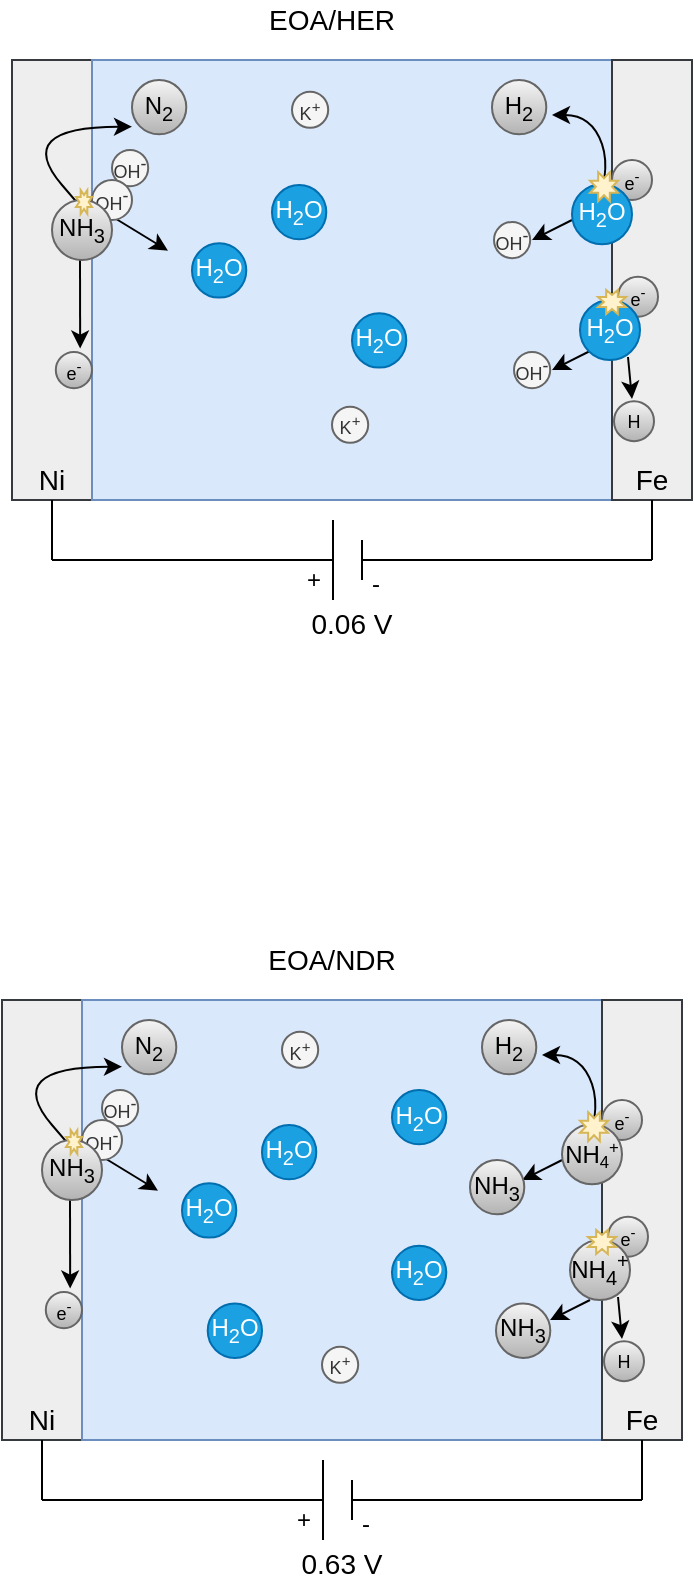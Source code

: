 <mxfile compressed="false" version="13.1.14" type="github" pages="2"><diagram id="fND1sMFCgDcFfJCNFqdn" name="Page-1"><mxGraphModel dx="786" dy="564" grid="1" gridSize="10" guides="1" tooltips="1" connect="0" arrows="0" fold="1" page="1" pageScale="1" pageWidth="850" pageHeight="1100" math="0" shadow="0"><root><mxCell id="0"/><mxCell id="1" parent="0"/><mxCell id="-Un7oH3UCuYJUFjI5YsK-56" value="" style="rounded=0;whiteSpace=wrap;html=1;labelBackgroundColor=#FFE599;fontSize=9;align=center;fillColor=#eeeeee;strokeColor=#36393d;" vertex="1" parent="1"><mxGeometry x="90" y="190" width="40" height="220" as="geometry"/></mxCell><mxCell id="-Un7oH3UCuYJUFjI5YsK-58" value="" style="group" vertex="1" connectable="0" parent="1"><mxGeometry x="90" y="200" width="320" height="210" as="geometry"/></mxCell><mxCell id="-Un7oH3UCuYJUFjI5YsK-59" value="" style="rounded=0;whiteSpace=wrap;html=1;labelBackgroundColor=#FFE599;fontSize=9;align=center;fillColor=#dae8fc;strokeColor=#6c8ebf;" vertex="1" parent="-Un7oH3UCuYJUFjI5YsK-58"><mxGeometry x="40" y="-10" width="260" height="220" as="geometry"/></mxCell><mxCell id="-Un7oH3UCuYJUFjI5YsK-7" value="OH&lt;sup style=&quot;font-size: 9px;&quot;&gt;-&lt;/sup&gt;" style="ellipse;whiteSpace=wrap;html=1;aspect=fixed;fontSize=9;align=center;fillColor=#f5f5f5;strokeColor=#666666;fontColor=#333333;" vertex="1" parent="-Un7oH3UCuYJUFjI5YsK-58"><mxGeometry x="50" y="35.0" width="18.095" height="18.095" as="geometry"/></mxCell><mxCell id="-Un7oH3UCuYJUFjI5YsK-14" value="H&lt;sub&gt;2&lt;/sub&gt;O" style="ellipse;whiteSpace=wrap;html=1;aspect=fixed;fillColor=#1ba1e2;strokeColor=#006EAF;fontColor=#ffffff;" vertex="1" parent="-Un7oH3UCuYJUFjI5YsK-58"><mxGeometry x="90" y="81.667" width="27.143" height="27.143" as="geometry"/></mxCell><mxCell id="-Un7oH3UCuYJUFjI5YsK-16" value="" style="endArrow=classic;html=1;fontSize=9;fontColor=#000000;exitX=1;exitY=0.5;exitDx=0;exitDy=0;" edge="1" parent="-Un7oH3UCuYJUFjI5YsK-58"><mxGeometry width="50" height="50" relative="1" as="geometry"><mxPoint x="48" y="67" as="sourcePoint"/><mxPoint x="78" y="85.333" as="targetPoint"/></mxGeometry></mxCell><mxCell id="-Un7oH3UCuYJUFjI5YsK-21" value="H&lt;sub&gt;2&lt;/sub&gt;O" style="ellipse;whiteSpace=wrap;html=1;aspect=fixed;fillColor=#1ba1e2;strokeColor=#006EAF;fontColor=#ffffff;" vertex="1" parent="-Un7oH3UCuYJUFjI5YsK-58"><mxGeometry x="130" y="52.5" width="27.143" height="27.143" as="geometry"/></mxCell><mxCell id="-Un7oH3UCuYJUFjI5YsK-27" value="N&lt;sub&gt;2&lt;/sub&gt;" style="ellipse;whiteSpace=wrap;html=1;aspect=fixed;fillColor=#f5f5f5;strokeColor=#666666;gradientColor=#b3b3b3;" vertex="1" parent="-Un7oH3UCuYJUFjI5YsK-58"><mxGeometry x="60" width="27.143" height="27.143" as="geometry"/></mxCell><mxCell id="-Un7oH3UCuYJUFjI5YsK-28" value="K&lt;sup&gt;+&lt;/sup&gt;" style="ellipse;whiteSpace=wrap;html=1;aspect=fixed;fontSize=9;align=center;fillColor=#f5f5f5;strokeColor=#666666;fontColor=#333333;" vertex="1" parent="-Un7oH3UCuYJUFjI5YsK-58"><mxGeometry x="140" y="5.833" width="18.095" height="18.095" as="geometry"/></mxCell><mxCell id="-Un7oH3UCuYJUFjI5YsK-29" value="K&lt;sup&gt;+&lt;/sup&gt;" style="ellipse;whiteSpace=wrap;html=1;aspect=fixed;fontSize=9;align=center;fillColor=#f5f5f5;strokeColor=#666666;fontColor=#333333;" vertex="1" parent="-Un7oH3UCuYJUFjI5YsK-58"><mxGeometry x="160" y="163.333" width="18.095" height="18.095" as="geometry"/></mxCell><mxCell id="-Un7oH3UCuYJUFjI5YsK-44" value="" style="curved=1;endArrow=classic;html=1;fontSize=9;" edge="1" parent="-Un7oH3UCuYJUFjI5YsK-58"><mxGeometry width="50" height="50" relative="1" as="geometry"><mxPoint x="290" y="70" as="sourcePoint"/><mxPoint x="270" y="17.5" as="targetPoint"/><Array as="points"><mxPoint x="290" y="70.0"/><mxPoint x="300" y="46.667"/><mxPoint x="290" y="17.5"/><mxPoint x="270" y="17.5"/></Array></mxGeometry></mxCell><mxCell id="-Un7oH3UCuYJUFjI5YsK-45" value="H&lt;sub&gt;2&lt;/sub&gt;" style="ellipse;whiteSpace=wrap;html=1;aspect=fixed;gradientColor=#b3b3b3;fillColor=#f5f5f5;strokeColor=#666666;" vertex="1" parent="-Un7oH3UCuYJUFjI5YsK-58"><mxGeometry x="240" width="27.143" height="27.143" as="geometry"/></mxCell><mxCell id="-Un7oH3UCuYJUFjI5YsK-53" value="e&lt;sup&gt;-&lt;/sup&gt;" style="ellipse;whiteSpace=wrap;html=1;aspect=fixed;fontSize=9;align=center;fillColor=#f5f5f5;strokeColor=#666666;fontColor=#333333;" vertex="1" parent="-Un7oH3UCuYJUFjI5YsK-58"><mxGeometry x="300" y="105.0" width="18.095" height="18.095" as="geometry"/></mxCell><mxCell id="-Un7oH3UCuYJUFjI5YsK-17" value="e&lt;sup&gt;-&lt;/sup&gt;" style="ellipse;whiteSpace=wrap;html=1;aspect=fixed;fontSize=9;align=center;gradientColor=#b3b3b3;fillColor=#f5f5f5;strokeColor=#666666;" vertex="1" parent="-Un7oH3UCuYJUFjI5YsK-58"><mxGeometry x="21.9" y="135.997" width="18.095" height="18.095" as="geometry"/></mxCell><mxCell id="-Un7oH3UCuYJUFjI5YsK-26" value="" style="curved=1;endArrow=classic;html=1;fontSize=9;" edge="1" parent="-Un7oH3UCuYJUFjI5YsK-58"><mxGeometry width="50" height="50" relative="1" as="geometry"><mxPoint x="30" y="58.333" as="sourcePoint"/><mxPoint x="60" y="23.333" as="targetPoint"/><Array as="points"><mxPoint x="50" y="81.667"/><mxPoint y="23.333"/></Array></mxGeometry></mxCell><mxCell id="-Un7oH3UCuYJUFjI5YsK-23" value="" style="endArrow=classic;html=1;fontSize=9;exitX=0.6;exitY=1.067;exitDx=0;exitDy=0;exitPerimeter=0;entryX=0.078;entryY=0.542;entryDx=0;entryDy=0;entryPerimeter=0;" edge="1" parent="-Un7oH3UCuYJUFjI5YsK-58"><mxGeometry width="50" height="50" relative="1" as="geometry"><mxPoint x="34" y="89.845" as="sourcePoint"/><mxPoint x="34.08" y="134.26" as="targetPoint"/></mxGeometry></mxCell><mxCell id="-Un7oH3UCuYJUFjI5YsK-65" value="H&lt;sub&gt;2&lt;/sub&gt;O" style="ellipse;whiteSpace=wrap;html=1;aspect=fixed;fillColor=#1ba1e2;strokeColor=#006EAF;fontColor=#ffffff;" vertex="1" parent="-Un7oH3UCuYJUFjI5YsK-58"><mxGeometry x="170" y="116.667" width="27.143" height="27.143" as="geometry"/></mxCell><mxCell id="-Un7oH3UCuYJUFjI5YsK-69" value="" style="group" vertex="1" connectable="0" parent="-Un7oH3UCuYJUFjI5YsK-58"><mxGeometry x="241" y="70.0" width="39" height="19.095" as="geometry"/></mxCell><mxCell id="-Un7oH3UCuYJUFjI5YsK-46" value="OH&lt;sup style=&quot;font-size: 9px;&quot;&gt;-&lt;/sup&gt;" style="ellipse;whiteSpace=wrap;html=1;aspect=fixed;fontSize=9;align=center;fillColor=#f5f5f5;strokeColor=#666666;fontColor=#333333;" vertex="1" parent="-Un7oH3UCuYJUFjI5YsK-69"><mxGeometry y="1" width="18.095" height="18.095" as="geometry"/></mxCell><mxCell id="-Un7oH3UCuYJUFjI5YsK-54" value="" style="endArrow=classic;html=1;fontSize=9;" edge="1" parent="-Un7oH3UCuYJUFjI5YsK-69"><mxGeometry width="50" height="50" relative="1" as="geometry"><mxPoint x="39" as="sourcePoint"/><mxPoint x="19" y="10.0" as="targetPoint"/></mxGeometry></mxCell><mxCell id="-Un7oH3UCuYJUFjI5YsK-70" value="" style="group" vertex="1" connectable="0" parent="-Un7oH3UCuYJUFjI5YsK-58"><mxGeometry x="251" y="135" width="39" height="19.095" as="geometry"/></mxCell><mxCell id="-Un7oH3UCuYJUFjI5YsK-71" value="OH&lt;sup style=&quot;font-size: 9px;&quot;&gt;-&lt;/sup&gt;" style="ellipse;whiteSpace=wrap;html=1;aspect=fixed;fontSize=9;align=center;fillColor=#f5f5f5;strokeColor=#666666;fontColor=#333333;" vertex="1" parent="-Un7oH3UCuYJUFjI5YsK-70"><mxGeometry y="1" width="18.095" height="18.095" as="geometry"/></mxCell><mxCell id="-Un7oH3UCuYJUFjI5YsK-72" value="" style="endArrow=classic;html=1;fontSize=9;" edge="1" parent="-Un7oH3UCuYJUFjI5YsK-70"><mxGeometry width="50" height="50" relative="1" as="geometry"><mxPoint x="39" as="sourcePoint"/><mxPoint x="19" y="10.0" as="targetPoint"/></mxGeometry></mxCell><mxCell id="-Un7oH3UCuYJUFjI5YsK-31" value="" style="group" vertex="1" connectable="0" parent="1"><mxGeometry x="370" y="240" width="60" height="170" as="geometry"/></mxCell><mxCell id="-Un7oH3UCuYJUFjI5YsK-55" value="" style="rounded=0;whiteSpace=wrap;html=1;labelBackgroundColor=#FFE599;fontSize=9;align=center;fillColor=#eeeeee;strokeColor=#36393d;" vertex="1" parent="-Un7oH3UCuYJUFjI5YsK-31"><mxGeometry x="20" y="-50" width="40" height="220" as="geometry"/></mxCell><mxCell id="-Un7oH3UCuYJUFjI5YsK-32" value="e&lt;sup&gt;-&lt;/sup&gt;" style="ellipse;whiteSpace=wrap;html=1;aspect=fixed;fontSize=9;align=center;fillColor=#f5f5f5;strokeColor=#666666;gradientColor=#b3b3b3;" vertex="1" parent="-Un7oH3UCuYJUFjI5YsK-31"><mxGeometry x="20" width="20" height="20" as="geometry"/></mxCell><mxCell id="-Un7oH3UCuYJUFjI5YsK-33" value="H&lt;sub&gt;2&lt;/sub&gt;O" style="ellipse;whiteSpace=wrap;html=1;aspect=fixed;fillColor=#1ba1e2;strokeColor=#006EAF;fontColor=#ffffff;" vertex="1" parent="-Un7oH3UCuYJUFjI5YsK-31"><mxGeometry y="12.143" width="30" height="30" as="geometry"/></mxCell><mxCell id="-Un7oH3UCuYJUFjI5YsK-34" value="" style="verticalLabelPosition=bottom;verticalAlign=top;shape=mxgraph.basic.8_point_star;labelBackgroundColor=#FFE599;fillColor=#fff2cc;strokeColor=#d6b656;" vertex="1" parent="-Un7oH3UCuYJUFjI5YsK-31"><mxGeometry x="9" y="6.071" width="14" height="14.571" as="geometry"/></mxCell><mxCell id="-Un7oH3UCuYJUFjI5YsK-64" value="e&lt;sup&gt;-&lt;/sup&gt;" style="ellipse;whiteSpace=wrap;html=1;aspect=fixed;fontSize=9;align=center;fillColor=#f5f5f5;strokeColor=#666666;gradientColor=#b3b3b3;" vertex="1" parent="-Un7oH3UCuYJUFjI5YsK-31"><mxGeometry x="23" y="58.357" width="20" height="20" as="geometry"/></mxCell><mxCell id="-Un7oH3UCuYJUFjI5YsK-66" value="H" style="ellipse;whiteSpace=wrap;html=1;aspect=fixed;fontSize=9;align=center;fillColor=#f5f5f5;strokeColor=#666666;gradientColor=#b3b3b3;" vertex="1" parent="-Un7oH3UCuYJUFjI5YsK-31"><mxGeometry x="21" y="120.571" width="20" height="20" as="geometry"/></mxCell><mxCell id="-Un7oH3UCuYJUFjI5YsK-67" value="" style="endArrow=classic;html=1;fontSize=9;exitX=0.6;exitY=1.067;exitDx=0;exitDy=0;exitPerimeter=0;" edge="1" parent="-Un7oH3UCuYJUFjI5YsK-31"><mxGeometry width="50" height="50" relative="1" as="geometry"><mxPoint x="28" y="98.496" as="sourcePoint"/><mxPoint x="30" y="119.467" as="targetPoint"/></mxGeometry></mxCell><mxCell id="SfPdoIyQvLgIGRVMsHyG-4" value="Fe" style="text;html=1;strokeColor=none;fillColor=none;align=center;verticalAlign=middle;whiteSpace=wrap;rounded=0;labelBackgroundColor=none;fontSize=14;fontColor=#000000;" vertex="1" parent="-Un7oH3UCuYJUFjI5YsK-31"><mxGeometry x="20" y="150" width="40" height="20" as="geometry"/></mxCell><mxCell id="-Un7oH3UCuYJUFjI5YsK-30" value="" style="group" vertex="1" connectable="0" parent="1"><mxGeometry x="110" y="250" width="40" height="40" as="geometry"/></mxCell><mxCell id="-Un7oH3UCuYJUFjI5YsK-9" value="OH&lt;sup style=&quot;font-size: 9px;&quot;&gt;-&lt;/sup&gt;" style="ellipse;whiteSpace=wrap;html=1;aspect=fixed;fontSize=9;align=center;fillColor=#f5f5f5;strokeColor=#666666;fontColor=#333333;" vertex="1" parent="-Un7oH3UCuYJUFjI5YsK-30"><mxGeometry x="20" width="20" height="20" as="geometry"/></mxCell><mxCell id="-Un7oH3UCuYJUFjI5YsK-3" value="NH&lt;sub&gt;3&lt;/sub&gt;" style="ellipse;whiteSpace=wrap;html=1;aspect=fixed;gradientColor=#b3b3b3;fillColor=#f5f5f5;strokeColor=#666666;" vertex="1" parent="-Un7oH3UCuYJUFjI5YsK-30"><mxGeometry y="10" width="30" height="30" as="geometry"/></mxCell><mxCell id="-Un7oH3UCuYJUFjI5YsK-4" value="" style="verticalLabelPosition=bottom;verticalAlign=top;shape=mxgraph.basic.8_point_star;labelBackgroundColor=#FFE599;fillColor=#fff2cc;strokeColor=#d6b656;" vertex="1" parent="-Un7oH3UCuYJUFjI5YsK-30"><mxGeometry x="12" y="5" width="8" height="12" as="geometry"/></mxCell><mxCell id="-Un7oH3UCuYJUFjI5YsK-62" value="H&lt;sub&gt;2&lt;/sub&gt;O" style="ellipse;whiteSpace=wrap;html=1;aspect=fixed;fillColor=#1ba1e2;strokeColor=#006EAF;fontColor=#ffffff;" vertex="1" parent="1"><mxGeometry x="374" y="310" width="30" height="30" as="geometry"/></mxCell><mxCell id="-Un7oH3UCuYJUFjI5YsK-63" value="" style="verticalLabelPosition=bottom;verticalAlign=top;shape=mxgraph.basic.8_point_star;labelBackgroundColor=#FFE599;fillColor=#fff2cc;strokeColor=#d6b656;" vertex="1" parent="1"><mxGeometry x="383" y="305" width="14" height="12" as="geometry"/></mxCell><mxCell id="-Un7oH3UCuYJUFjI5YsK-76" value="" style="endArrow=none;html=1;fontSize=9;" edge="1" parent="1"><mxGeometry width="50" height="50" relative="1" as="geometry"><mxPoint x="110" y="440" as="sourcePoint"/><mxPoint x="110" y="410" as="targetPoint"/></mxGeometry></mxCell><mxCell id="-Un7oH3UCuYJUFjI5YsK-77" value="" style="endArrow=none;html=1;fontSize=9;entryX=0.75;entryY=0;entryDx=0;entryDy=0;entryPerimeter=0;" edge="1" parent="1" target="-Un7oH3UCuYJUFjI5YsK-81"><mxGeometry width="50" height="50" relative="1" as="geometry"><mxPoint x="110" y="440" as="sourcePoint"/><mxPoint x="260" y="440" as="targetPoint"/></mxGeometry></mxCell><mxCell id="-Un7oH3UCuYJUFjI5YsK-79" value="" style="endArrow=none;html=1;fontSize=9;" edge="1" parent="1"><mxGeometry width="50" height="50" relative="1" as="geometry"><mxPoint x="250.5" y="460" as="sourcePoint"/><mxPoint x="250.5" y="420" as="targetPoint"/></mxGeometry></mxCell><mxCell id="-Un7oH3UCuYJUFjI5YsK-80" value="" style="endArrow=none;html=1;fontSize=9;" edge="1" parent="1"><mxGeometry width="50" height="50" relative="1" as="geometry"><mxPoint x="265" y="450" as="sourcePoint"/><mxPoint x="265" y="430" as="targetPoint"/><Array as="points"><mxPoint x="265" y="430"/></Array></mxGeometry></mxCell><mxCell id="-Un7oH3UCuYJUFjI5YsK-81" value="+" style="text;html=1;strokeColor=none;fillColor=none;align=center;verticalAlign=middle;whiteSpace=wrap;rounded=0;labelBackgroundColor=none;fontSize=12;fontColor=#000000;" vertex="1" parent="1"><mxGeometry x="221" y="440" width="40" height="20" as="geometry"/></mxCell><mxCell id="-Un7oH3UCuYJUFjI5YsK-82" value="-" style="text;html=1;strokeColor=none;fillColor=none;align=center;verticalAlign=middle;whiteSpace=wrap;rounded=0;labelBackgroundColor=none;fontSize=12;fontColor=#000000;" vertex="1" parent="1"><mxGeometry x="252" y="442" width="40" height="20" as="geometry"/></mxCell><mxCell id="-Un7oH3UCuYJUFjI5YsK-83" value="" style="endArrow=none;html=1;fontSize=9;exitX=0.125;exitY=-0.05;exitDx=0;exitDy=0;exitPerimeter=0;" edge="1" parent="1"><mxGeometry width="50" height="50" relative="1" as="geometry"><mxPoint x="265" y="440" as="sourcePoint"/><mxPoint x="410" y="440" as="targetPoint"/></mxGeometry></mxCell><mxCell id="-Un7oH3UCuYJUFjI5YsK-84" value="" style="endArrow=none;html=1;fontSize=9;" edge="1" parent="1"><mxGeometry width="50" height="50" relative="1" as="geometry"><mxPoint x="410" y="440" as="sourcePoint"/><mxPoint x="410" y="410" as="targetPoint"/></mxGeometry></mxCell><mxCell id="-Un7oH3UCuYJUFjI5YsK-85" value="0.06 V" style="text;html=1;strokeColor=none;fillColor=none;align=center;verticalAlign=middle;whiteSpace=wrap;rounded=0;labelBackgroundColor=none;fontSize=14;fontColor=#000000;" vertex="1" parent="1"><mxGeometry x="235" y="462" width="50" height="20" as="geometry"/></mxCell><mxCell id="-Un7oH3UCuYJUFjI5YsK-87" value="EOA/HER" style="text;html=1;strokeColor=none;fillColor=none;align=center;verticalAlign=middle;whiteSpace=wrap;rounded=0;labelBackgroundColor=none;fontSize=14;fontColor=#000000;" vertex="1" parent="1"><mxGeometry x="230" y="160" width="40" height="20" as="geometry"/></mxCell><mxCell id="-Un7oH3UCuYJUFjI5YsK-88" value="" style="rounded=0;whiteSpace=wrap;html=1;labelBackgroundColor=#FFE599;fontSize=9;align=center;fillColor=#eeeeee;strokeColor=#36393d;" vertex="1" parent="1"><mxGeometry x="85" y="660" width="40" height="220" as="geometry"/></mxCell><mxCell id="-Un7oH3UCuYJUFjI5YsK-89" value="" style="group" vertex="1" connectable="0" parent="1"><mxGeometry x="85" y="670" width="320" height="210" as="geometry"/></mxCell><mxCell id="-Un7oH3UCuYJUFjI5YsK-90" value="" style="rounded=0;whiteSpace=wrap;html=1;labelBackgroundColor=#FFE599;fontSize=9;align=center;fillColor=#dae8fc;strokeColor=#6c8ebf;" vertex="1" parent="-Un7oH3UCuYJUFjI5YsK-89"><mxGeometry x="40" y="-10" width="260" height="220" as="geometry"/></mxCell><mxCell id="-Un7oH3UCuYJUFjI5YsK-91" value="OH&lt;sup style=&quot;font-size: 9px;&quot;&gt;-&lt;/sup&gt;" style="ellipse;whiteSpace=wrap;html=1;aspect=fixed;fontSize=9;align=center;fillColor=#f5f5f5;strokeColor=#666666;fontColor=#333333;" vertex="1" parent="-Un7oH3UCuYJUFjI5YsK-89"><mxGeometry x="50" y="35.0" width="18.095" height="18.095" as="geometry"/></mxCell><mxCell id="-Un7oH3UCuYJUFjI5YsK-92" value="H&lt;sub&gt;2&lt;/sub&gt;O" style="ellipse;whiteSpace=wrap;html=1;aspect=fixed;fillColor=#1ba1e2;strokeColor=#006EAF;fontColor=#ffffff;" vertex="1" parent="-Un7oH3UCuYJUFjI5YsK-89"><mxGeometry x="90" y="81.667" width="27.143" height="27.143" as="geometry"/></mxCell><mxCell id="-Un7oH3UCuYJUFjI5YsK-93" value="" style="endArrow=classic;html=1;fontSize=9;fontColor=#000000;exitX=1;exitY=0.5;exitDx=0;exitDy=0;" edge="1" parent="-Un7oH3UCuYJUFjI5YsK-89"><mxGeometry width="50" height="50" relative="1" as="geometry"><mxPoint x="48" y="67" as="sourcePoint"/><mxPoint x="78" y="85.333" as="targetPoint"/></mxGeometry></mxCell><mxCell id="-Un7oH3UCuYJUFjI5YsK-94" value="H&lt;sub&gt;2&lt;/sub&gt;O" style="ellipse;whiteSpace=wrap;html=1;aspect=fixed;fillColor=#1ba1e2;strokeColor=#006EAF;fontColor=#ffffff;" vertex="1" parent="-Un7oH3UCuYJUFjI5YsK-89"><mxGeometry x="130" y="52.5" width="27.143" height="27.143" as="geometry"/></mxCell><mxCell id="-Un7oH3UCuYJUFjI5YsK-95" value="N&lt;sub&gt;2&lt;/sub&gt;" style="ellipse;whiteSpace=wrap;html=1;aspect=fixed;fillColor=#f5f5f5;strokeColor=#666666;gradientColor=#b3b3b3;" vertex="1" parent="-Un7oH3UCuYJUFjI5YsK-89"><mxGeometry x="60" width="27.143" height="27.143" as="geometry"/></mxCell><mxCell id="-Un7oH3UCuYJUFjI5YsK-96" value="K&lt;sup&gt;+&lt;/sup&gt;" style="ellipse;whiteSpace=wrap;html=1;aspect=fixed;fontSize=9;align=center;fillColor=#f5f5f5;strokeColor=#666666;fontColor=#333333;" vertex="1" parent="-Un7oH3UCuYJUFjI5YsK-89"><mxGeometry x="140" y="5.833" width="18.095" height="18.095" as="geometry"/></mxCell><mxCell id="-Un7oH3UCuYJUFjI5YsK-97" value="K&lt;sup&gt;+&lt;/sup&gt;" style="ellipse;whiteSpace=wrap;html=1;aspect=fixed;fontSize=9;align=center;fillColor=#f5f5f5;strokeColor=#666666;fontColor=#333333;" vertex="1" parent="-Un7oH3UCuYJUFjI5YsK-89"><mxGeometry x="160" y="163.333" width="18.095" height="18.095" as="geometry"/></mxCell><mxCell id="-Un7oH3UCuYJUFjI5YsK-100" value="e&lt;sup&gt;-&lt;/sup&gt;" style="ellipse;whiteSpace=wrap;html=1;aspect=fixed;fontSize=9;align=center;fillColor=#f5f5f5;strokeColor=#666666;fontColor=#333333;" vertex="1" parent="-Un7oH3UCuYJUFjI5YsK-89"><mxGeometry x="300" y="105.0" width="18.095" height="18.095" as="geometry"/></mxCell><mxCell id="-Un7oH3UCuYJUFjI5YsK-101" value="e&lt;sup&gt;-&lt;/sup&gt;" style="ellipse;whiteSpace=wrap;html=1;aspect=fixed;fontSize=9;align=center;gradientColor=#b3b3b3;fillColor=#f5f5f5;strokeColor=#666666;" vertex="1" parent="-Un7oH3UCuYJUFjI5YsK-89"><mxGeometry x="21.9" y="135.997" width="18.095" height="18.095" as="geometry"/></mxCell><mxCell id="-Un7oH3UCuYJUFjI5YsK-102" value="" style="curved=1;endArrow=classic;html=1;fontSize=9;" edge="1" parent="-Un7oH3UCuYJUFjI5YsK-89"><mxGeometry width="50" height="50" relative="1" as="geometry"><mxPoint x="30" y="58.333" as="sourcePoint"/><mxPoint x="60" y="23.333" as="targetPoint"/><Array as="points"><mxPoint x="50" y="81.667"/><mxPoint y="23.333"/></Array></mxGeometry></mxCell><mxCell id="-Un7oH3UCuYJUFjI5YsK-103" value="" style="endArrow=classic;html=1;fontSize=9;exitX=0.6;exitY=1.067;exitDx=0;exitDy=0;exitPerimeter=0;entryX=0.078;entryY=0.542;entryDx=0;entryDy=0;entryPerimeter=0;" edge="1" parent="-Un7oH3UCuYJUFjI5YsK-89"><mxGeometry width="50" height="50" relative="1" as="geometry"><mxPoint x="34" y="89.845" as="sourcePoint"/><mxPoint x="34.08" y="134.26" as="targetPoint"/></mxGeometry></mxCell><mxCell id="-Un7oH3UCuYJUFjI5YsK-104" value="H&lt;sub&gt;2&lt;/sub&gt;O" style="ellipse;whiteSpace=wrap;html=1;aspect=fixed;fillColor=#1ba1e2;strokeColor=#006EAF;fontColor=#ffffff;" vertex="1" parent="-Un7oH3UCuYJUFjI5YsK-89"><mxGeometry x="195" y="112.857" width="27.143" height="27.143" as="geometry"/></mxCell><mxCell id="-Un7oH3UCuYJUFjI5YsK-136" value="" style="group" vertex="1" connectable="0" parent="-Un7oH3UCuYJUFjI5YsK-89"><mxGeometry x="240" width="60" height="70.0" as="geometry"/></mxCell><mxCell id="-Un7oH3UCuYJUFjI5YsK-98" value="" style="curved=1;endArrow=classic;html=1;fontSize=9;" edge="1" parent="-Un7oH3UCuYJUFjI5YsK-136"><mxGeometry width="50" height="50" relative="1" as="geometry"><mxPoint x="50" y="70" as="sourcePoint"/><mxPoint x="30" y="17.5" as="targetPoint"/><Array as="points"><mxPoint x="50" y="70.0"/><mxPoint x="60" y="46.667"/><mxPoint x="50" y="17.5"/><mxPoint x="30" y="17.5"/></Array></mxGeometry></mxCell><mxCell id="-Un7oH3UCuYJUFjI5YsK-99" value="H&lt;sub&gt;2&lt;/sub&gt;" style="ellipse;whiteSpace=wrap;html=1;aspect=fixed;gradientColor=#b3b3b3;fillColor=#f5f5f5;strokeColor=#666666;" vertex="1" parent="-Un7oH3UCuYJUFjI5YsK-136"><mxGeometry width="27.143" height="27.143" as="geometry"/></mxCell><mxCell id="-Un7oH3UCuYJUFjI5YsK-140" value="" style="group" vertex="1" connectable="0" parent="-Un7oH3UCuYJUFjI5YsK-89"><mxGeometry x="255" y="140" width="39" height="19.095" as="geometry"/></mxCell><mxCell id="-Un7oH3UCuYJUFjI5YsK-142" value="" style="endArrow=classic;html=1;fontSize=9;" edge="1" parent="-Un7oH3UCuYJUFjI5YsK-140"><mxGeometry width="50" height="50" relative="1" as="geometry"><mxPoint x="39" as="sourcePoint"/><mxPoint x="19" y="10.0" as="targetPoint"/></mxGeometry></mxCell><mxCell id="-Un7oH3UCuYJUFjI5YsK-143" value="NH&lt;sub&gt;3&lt;/sub&gt;" style="ellipse;whiteSpace=wrap;html=1;aspect=fixed;gradientColor=#b3b3b3;fillColor=#f5f5f5;strokeColor=#666666;" vertex="1" parent="-Un7oH3UCuYJUFjI5YsK-89"><mxGeometry x="247" y="141.81" width="27.143" height="27.143" as="geometry"/></mxCell><mxCell id="-Un7oH3UCuYJUFjI5YsK-145" value="" style="group" vertex="1" connectable="0" parent="-Un7oH3UCuYJUFjI5YsK-89"><mxGeometry x="241.07" y="70" width="39" height="19.095" as="geometry"/></mxCell><mxCell id="-Un7oH3UCuYJUFjI5YsK-147" value="" style="endArrow=classic;html=1;fontSize=9;" edge="1" parent="-Un7oH3UCuYJUFjI5YsK-145"><mxGeometry width="50" height="50" relative="1" as="geometry"><mxPoint x="39" as="sourcePoint"/><mxPoint x="19" y="10.0" as="targetPoint"/></mxGeometry></mxCell><mxCell id="-Un7oH3UCuYJUFjI5YsK-148" value="NH&lt;sub&gt;3&lt;/sub&gt;" style="ellipse;whiteSpace=wrap;html=1;aspect=fixed;gradientColor=#b3b3b3;fillColor=#f5f5f5;strokeColor=#666666;" vertex="1" parent="-Un7oH3UCuYJUFjI5YsK-89"><mxGeometry x="234" y="70" width="27.143" height="27.143" as="geometry"/></mxCell><mxCell id="-Un7oH3UCuYJUFjI5YsK-149" value="H&lt;sub&gt;2&lt;/sub&gt;O" style="ellipse;whiteSpace=wrap;html=1;aspect=fixed;fillColor=#1ba1e2;strokeColor=#006EAF;fontColor=#ffffff;" vertex="1" parent="-Un7oH3UCuYJUFjI5YsK-89"><mxGeometry x="102.86" y="141.807" width="27.143" height="27.143" as="geometry"/></mxCell><mxCell id="-Un7oH3UCuYJUFjI5YsK-150" value="H&lt;sub&gt;2&lt;/sub&gt;O" style="ellipse;whiteSpace=wrap;html=1;aspect=fixed;fillColor=#1ba1e2;strokeColor=#006EAF;fontColor=#ffffff;" vertex="1" parent="-Un7oH3UCuYJUFjI5YsK-89"><mxGeometry x="195" y="34.997" width="27.143" height="27.143" as="geometry"/></mxCell><mxCell id="-Un7oH3UCuYJUFjI5YsK-111" value="" style="group" vertex="1" connectable="0" parent="1"><mxGeometry x="365" y="710" width="60" height="170" as="geometry"/></mxCell><mxCell id="-Un7oH3UCuYJUFjI5YsK-112" value="" style="rounded=0;whiteSpace=wrap;html=1;labelBackgroundColor=#FFE599;fontSize=9;align=center;fillColor=#eeeeee;strokeColor=#36393d;" vertex="1" parent="-Un7oH3UCuYJUFjI5YsK-111"><mxGeometry x="20" y="-50" width="40" height="220" as="geometry"/></mxCell><mxCell id="-Un7oH3UCuYJUFjI5YsK-113" value="e&lt;sup&gt;-&lt;/sup&gt;" style="ellipse;whiteSpace=wrap;html=1;aspect=fixed;fontSize=9;align=center;fillColor=#f5f5f5;strokeColor=#666666;gradientColor=#b3b3b3;" vertex="1" parent="-Un7oH3UCuYJUFjI5YsK-111"><mxGeometry x="20" width="20" height="20" as="geometry"/></mxCell><mxCell id="-Un7oH3UCuYJUFjI5YsK-114" value="NH&lt;font size=&quot;1&quot;&gt;&lt;sub&gt;4&lt;/sub&gt;&lt;sup&gt;+&lt;/sup&gt;&lt;/font&gt;" style="ellipse;whiteSpace=wrap;html=1;aspect=fixed;fillColor=#f5f5f5;strokeColor=#666666;gradientColor=#b3b3b3;" vertex="1" parent="-Un7oH3UCuYJUFjI5YsK-111"><mxGeometry y="12.143" width="30" height="30" as="geometry"/></mxCell><mxCell id="-Un7oH3UCuYJUFjI5YsK-115" value="" style="verticalLabelPosition=bottom;verticalAlign=top;shape=mxgraph.basic.8_point_star;labelBackgroundColor=#FFE599;fillColor=#fff2cc;strokeColor=#d6b656;" vertex="1" parent="-Un7oH3UCuYJUFjI5YsK-111"><mxGeometry x="9" y="6.071" width="14" height="14.571" as="geometry"/></mxCell><mxCell id="-Un7oH3UCuYJUFjI5YsK-116" value="e&lt;sup&gt;-&lt;/sup&gt;" style="ellipse;whiteSpace=wrap;html=1;aspect=fixed;fontSize=9;align=center;fillColor=#f5f5f5;strokeColor=#666666;gradientColor=#b3b3b3;" vertex="1" parent="-Un7oH3UCuYJUFjI5YsK-111"><mxGeometry x="23" y="58.357" width="20" height="20" as="geometry"/></mxCell><mxCell id="-Un7oH3UCuYJUFjI5YsK-117" value="H" style="ellipse;whiteSpace=wrap;html=1;aspect=fixed;fontSize=9;align=center;fillColor=#f5f5f5;strokeColor=#666666;gradientColor=#b3b3b3;" vertex="1" parent="-Un7oH3UCuYJUFjI5YsK-111"><mxGeometry x="21" y="120.571" width="20" height="20" as="geometry"/></mxCell><mxCell id="-Un7oH3UCuYJUFjI5YsK-118" value="" style="endArrow=classic;html=1;fontSize=9;exitX=0.6;exitY=1.067;exitDx=0;exitDy=0;exitPerimeter=0;" edge="1" parent="-Un7oH3UCuYJUFjI5YsK-111"><mxGeometry width="50" height="50" relative="1" as="geometry"><mxPoint x="28" y="98.496" as="sourcePoint"/><mxPoint x="30" y="119.467" as="targetPoint"/></mxGeometry></mxCell><mxCell id="SfPdoIyQvLgIGRVMsHyG-2" value="Fe" style="text;html=1;strokeColor=none;fillColor=none;align=center;verticalAlign=middle;whiteSpace=wrap;rounded=0;labelBackgroundColor=none;fontSize=14;fontColor=#000000;" vertex="1" parent="-Un7oH3UCuYJUFjI5YsK-111"><mxGeometry x="20" y="150" width="40" height="20" as="geometry"/></mxCell><mxCell id="-Un7oH3UCuYJUFjI5YsK-119" value="" style="group" vertex="1" connectable="0" parent="1"><mxGeometry x="105" y="720" width="40" height="40" as="geometry"/></mxCell><mxCell id="-Un7oH3UCuYJUFjI5YsK-120" value="OH&lt;sup style=&quot;font-size: 9px;&quot;&gt;-&lt;/sup&gt;" style="ellipse;whiteSpace=wrap;html=1;aspect=fixed;fontSize=9;align=center;fillColor=#f5f5f5;strokeColor=#666666;fontColor=#333333;" vertex="1" parent="-Un7oH3UCuYJUFjI5YsK-119"><mxGeometry x="20" width="20" height="20" as="geometry"/></mxCell><mxCell id="-Un7oH3UCuYJUFjI5YsK-121" value="NH&lt;sub&gt;3&lt;/sub&gt;" style="ellipse;whiteSpace=wrap;html=1;aspect=fixed;gradientColor=#b3b3b3;fillColor=#f5f5f5;strokeColor=#666666;" vertex="1" parent="-Un7oH3UCuYJUFjI5YsK-119"><mxGeometry y="10" width="30" height="30" as="geometry"/></mxCell><mxCell id="-Un7oH3UCuYJUFjI5YsK-122" value="" style="verticalLabelPosition=bottom;verticalAlign=top;shape=mxgraph.basic.8_point_star;labelBackgroundColor=#FFE599;fillColor=#fff2cc;strokeColor=#d6b656;" vertex="1" parent="-Un7oH3UCuYJUFjI5YsK-119"><mxGeometry x="12" y="5" width="8" height="12" as="geometry"/></mxCell><mxCell id="-Un7oH3UCuYJUFjI5YsK-125" value="" style="endArrow=none;html=1;fontSize=9;" edge="1" parent="1"><mxGeometry width="50" height="50" relative="1" as="geometry"><mxPoint x="105" y="910" as="sourcePoint"/><mxPoint x="105" y="880" as="targetPoint"/></mxGeometry></mxCell><mxCell id="-Un7oH3UCuYJUFjI5YsK-126" value="" style="endArrow=none;html=1;fontSize=9;entryX=0.75;entryY=0;entryDx=0;entryDy=0;entryPerimeter=0;" edge="1" parent="1" target="-Un7oH3UCuYJUFjI5YsK-129"><mxGeometry width="50" height="50" relative="1" as="geometry"><mxPoint x="105" y="910" as="sourcePoint"/><mxPoint x="255" y="910" as="targetPoint"/></mxGeometry></mxCell><mxCell id="-Un7oH3UCuYJUFjI5YsK-127" value="" style="endArrow=none;html=1;fontSize=9;" edge="1" parent="1"><mxGeometry width="50" height="50" relative="1" as="geometry"><mxPoint x="245.5" y="930" as="sourcePoint"/><mxPoint x="245.5" y="890" as="targetPoint"/></mxGeometry></mxCell><mxCell id="-Un7oH3UCuYJUFjI5YsK-128" value="" style="endArrow=none;html=1;fontSize=9;" edge="1" parent="1"><mxGeometry width="50" height="50" relative="1" as="geometry"><mxPoint x="260" y="920" as="sourcePoint"/><mxPoint x="260" y="900" as="targetPoint"/><Array as="points"><mxPoint x="260" y="900"/></Array></mxGeometry></mxCell><mxCell id="-Un7oH3UCuYJUFjI5YsK-129" value="+" style="text;html=1;strokeColor=none;fillColor=none;align=center;verticalAlign=middle;whiteSpace=wrap;rounded=0;labelBackgroundColor=none;fontSize=12;fontColor=#000000;" vertex="1" parent="1"><mxGeometry x="216" y="910" width="40" height="20" as="geometry"/></mxCell><mxCell id="-Un7oH3UCuYJUFjI5YsK-130" value="-" style="text;html=1;strokeColor=none;fillColor=none;align=center;verticalAlign=middle;whiteSpace=wrap;rounded=0;labelBackgroundColor=none;fontSize=12;fontColor=#000000;" vertex="1" parent="1"><mxGeometry x="247" y="912" width="40" height="20" as="geometry"/></mxCell><mxCell id="-Un7oH3UCuYJUFjI5YsK-131" value="" style="endArrow=none;html=1;fontSize=9;exitX=0.125;exitY=-0.05;exitDx=0;exitDy=0;exitPerimeter=0;" edge="1" parent="1"><mxGeometry width="50" height="50" relative="1" as="geometry"><mxPoint x="260" y="910" as="sourcePoint"/><mxPoint x="405" y="910" as="targetPoint"/></mxGeometry></mxCell><mxCell id="-Un7oH3UCuYJUFjI5YsK-132" value="" style="endArrow=none;html=1;fontSize=9;" edge="1" parent="1"><mxGeometry width="50" height="50" relative="1" as="geometry"><mxPoint x="405" y="910" as="sourcePoint"/><mxPoint x="405" y="880" as="targetPoint"/></mxGeometry></mxCell><mxCell id="-Un7oH3UCuYJUFjI5YsK-133" value="0.63 V" style="text;html=1;strokeColor=none;fillColor=none;align=center;verticalAlign=middle;whiteSpace=wrap;rounded=0;labelBackgroundColor=none;fontSize=14;fontColor=#000000;" vertex="1" parent="1"><mxGeometry x="230" y="932" width="50" height="20" as="geometry"/></mxCell><mxCell id="-Un7oH3UCuYJUFjI5YsK-135" value="EOA/NDR" style="text;html=1;strokeColor=none;fillColor=none;align=center;verticalAlign=middle;whiteSpace=wrap;rounded=0;labelBackgroundColor=none;fontSize=14;fontColor=#000000;" vertex="1" parent="1"><mxGeometry x="230" y="630" width="40" height="20" as="geometry"/></mxCell><mxCell id="-Un7oH3UCuYJUFjI5YsK-123" value="NH&lt;sub&gt;4&lt;/sub&gt;&lt;sup&gt;+&lt;/sup&gt;" style="ellipse;whiteSpace=wrap;html=1;aspect=fixed;fillColor=#f5f5f5;strokeColor=#666666;gradientColor=#b3b3b3;" vertex="1" parent="1"><mxGeometry x="369" y="780" width="30" height="30" as="geometry"/></mxCell><mxCell id="-Un7oH3UCuYJUFjI5YsK-124" value="" style="verticalLabelPosition=bottom;verticalAlign=top;shape=mxgraph.basic.8_point_star;labelBackgroundColor=#FFE599;fillColor=#fff2cc;strokeColor=#d6b656;" vertex="1" parent="1"><mxGeometry x="378" y="775" width="14" height="12" as="geometry"/></mxCell><mxCell id="SfPdoIyQvLgIGRVMsHyG-1" value="Ni" style="text;html=1;strokeColor=none;fillColor=none;align=center;verticalAlign=middle;whiteSpace=wrap;rounded=0;labelBackgroundColor=none;fontSize=14;fontColor=#000000;" vertex="1" parent="1"><mxGeometry x="85" y="860" width="40" height="20" as="geometry"/></mxCell><mxCell id="SfPdoIyQvLgIGRVMsHyG-3" value="Ni" style="text;html=1;strokeColor=none;fillColor=none;align=center;verticalAlign=middle;whiteSpace=wrap;rounded=0;labelBackgroundColor=none;fontSize=14;fontColor=#000000;" vertex="1" parent="1"><mxGeometry x="90" y="390" width="40" height="20" as="geometry"/></mxCell></root></mxGraphModel></diagram><diagram id="0FQcq_rRPq0Rh2mmSPhn" name="Page-2"><mxGraphModel dx="786" dy="564" grid="1" gridSize="10" guides="1" tooltips="1" connect="1" arrows="1" fold="1" page="1" pageScale="1" pageWidth="850" pageHeight="1100" math="0" shadow="0"><root><mxCell id="S1zhuNSQsMZBVWRh1CWo-0"/><mxCell id="S1zhuNSQsMZBVWRh1CWo-1" parent="S1zhuNSQsMZBVWRh1CWo-0"/><mxCell id="S1zhuNSQsMZBVWRh1CWo-2" value="" style="rounded=0;whiteSpace=wrap;html=1;labelBackgroundColor=#FFE599;fontSize=9;align=center;fillColor=#eeeeee;strokeColor=#36393d;" vertex="1" parent="S1zhuNSQsMZBVWRh1CWo-1"><mxGeometry x="90" y="190" width="40" height="220" as="geometry"/></mxCell><mxCell id="S1zhuNSQsMZBVWRh1CWo-3" value="" style="group" vertex="1" connectable="0" parent="S1zhuNSQsMZBVWRh1CWo-1"><mxGeometry x="90" y="200" width="320" height="210" as="geometry"/></mxCell><mxCell id="S1zhuNSQsMZBVWRh1CWo-4" value="" style="rounded=0;whiteSpace=wrap;html=1;labelBackgroundColor=#FFE599;fontSize=9;align=center;fillColor=#dae8fc;strokeColor=#6c8ebf;" vertex="1" parent="S1zhuNSQsMZBVWRh1CWo-3"><mxGeometry x="40" y="-10" width="260" height="220" as="geometry"/></mxCell><mxCell id="S1zhuNSQsMZBVWRh1CWo-6" value="H&lt;sub&gt;2&lt;/sub&gt;O" style="ellipse;whiteSpace=wrap;html=1;aspect=fixed;fillColor=#1ba1e2;strokeColor=#006EAF;fontColor=#ffffff;" vertex="1" parent="S1zhuNSQsMZBVWRh1CWo-3"><mxGeometry x="90" y="81.667" width="27.143" height="27.143" as="geometry"/></mxCell><mxCell id="S1zhuNSQsMZBVWRh1CWo-8" value="H&lt;sub&gt;2&lt;/sub&gt;O" style="ellipse;whiteSpace=wrap;html=1;aspect=fixed;fillColor=#1ba1e2;strokeColor=#006EAF;fontColor=#ffffff;" vertex="1" parent="S1zhuNSQsMZBVWRh1CWo-3"><mxGeometry x="130" y="52.5" width="27.143" height="27.143" as="geometry"/></mxCell><mxCell id="S1zhuNSQsMZBVWRh1CWo-10" value="K&lt;sup&gt;+&lt;/sup&gt;" style="ellipse;whiteSpace=wrap;html=1;aspect=fixed;fontSize=9;align=center;fillColor=#f5f5f5;strokeColor=#666666;fontColor=#333333;" vertex="1" parent="S1zhuNSQsMZBVWRh1CWo-3"><mxGeometry x="140" y="5.833" width="18.095" height="18.095" as="geometry"/></mxCell><mxCell id="S1zhuNSQsMZBVWRh1CWo-11" value="K&lt;sup&gt;+&lt;/sup&gt;" style="ellipse;whiteSpace=wrap;html=1;aspect=fixed;fontSize=9;align=center;fillColor=#f5f5f5;strokeColor=#666666;fontColor=#333333;" vertex="1" parent="S1zhuNSQsMZBVWRh1CWo-3"><mxGeometry x="160" y="163.333" width="18.095" height="18.095" as="geometry"/></mxCell><mxCell id="S1zhuNSQsMZBVWRh1CWo-12" value="" style="curved=1;endArrow=classic;html=1;fontSize=9;" edge="1" parent="S1zhuNSQsMZBVWRh1CWo-3"><mxGeometry width="50" height="50" relative="1" as="geometry"><mxPoint x="290" y="70" as="sourcePoint"/><mxPoint x="270" y="17.5" as="targetPoint"/><Array as="points"><mxPoint x="290" y="70.0"/><mxPoint x="300" y="46.667"/><mxPoint x="290" y="17.5"/><mxPoint x="270" y="17.5"/></Array></mxGeometry></mxCell><mxCell id="S1zhuNSQsMZBVWRh1CWo-13" value="H&lt;sub&gt;2&lt;/sub&gt;" style="ellipse;whiteSpace=wrap;html=1;aspect=fixed;gradientColor=#b3b3b3;fillColor=#f5f5f5;strokeColor=#666666;" vertex="1" parent="S1zhuNSQsMZBVWRh1CWo-3"><mxGeometry x="240" width="27.143" height="27.143" as="geometry"/></mxCell><mxCell id="S1zhuNSQsMZBVWRh1CWo-14" value="e&lt;sup&gt;-&lt;/sup&gt;" style="ellipse;whiteSpace=wrap;html=1;aspect=fixed;fontSize=9;align=center;fillColor=#f5f5f5;strokeColor=#666666;fontColor=#333333;" vertex="1" parent="S1zhuNSQsMZBVWRh1CWo-3"><mxGeometry x="300" y="105.0" width="18.095" height="18.095" as="geometry"/></mxCell><mxCell id="S1zhuNSQsMZBVWRh1CWo-18" value="H&lt;sub&gt;2&lt;/sub&gt;O" style="ellipse;whiteSpace=wrap;html=1;aspect=fixed;fillColor=#1ba1e2;strokeColor=#006EAF;fontColor=#ffffff;" vertex="1" parent="S1zhuNSQsMZBVWRh1CWo-3"><mxGeometry x="170" y="116.667" width="27.143" height="27.143" as="geometry"/></mxCell><mxCell id="S1zhuNSQsMZBVWRh1CWo-19" value="" style="group" vertex="1" connectable="0" parent="S1zhuNSQsMZBVWRh1CWo-3"><mxGeometry x="241" y="70.0" width="39" height="19.095" as="geometry"/></mxCell><mxCell id="S1zhuNSQsMZBVWRh1CWo-20" value="OH&lt;sup style=&quot;font-size: 9px;&quot;&gt;-&lt;/sup&gt;" style="ellipse;whiteSpace=wrap;html=1;aspect=fixed;fontSize=9;align=center;fillColor=#f5f5f5;strokeColor=#666666;fontColor=#333333;" vertex="1" parent="S1zhuNSQsMZBVWRh1CWo-19"><mxGeometry y="1" width="18.095" height="18.095" as="geometry"/></mxCell><mxCell id="S1zhuNSQsMZBVWRh1CWo-21" value="" style="endArrow=classic;html=1;fontSize=9;" edge="1" parent="S1zhuNSQsMZBVWRh1CWo-19"><mxGeometry width="50" height="50" relative="1" as="geometry"><mxPoint x="39" as="sourcePoint"/><mxPoint x="19" y="10.0" as="targetPoint"/></mxGeometry></mxCell><mxCell id="S1zhuNSQsMZBVWRh1CWo-22" value="" style="group" vertex="1" connectable="0" parent="S1zhuNSQsMZBVWRh1CWo-3"><mxGeometry x="251" y="135" width="39" height="19.095" as="geometry"/></mxCell><mxCell id="S1zhuNSQsMZBVWRh1CWo-23" value="OH&lt;sup style=&quot;font-size: 9px;&quot;&gt;-&lt;/sup&gt;" style="ellipse;whiteSpace=wrap;html=1;aspect=fixed;fontSize=9;align=center;fillColor=#f5f5f5;strokeColor=#666666;fontColor=#333333;" vertex="1" parent="S1zhuNSQsMZBVWRh1CWo-22"><mxGeometry y="1" width="18.095" height="18.095" as="geometry"/></mxCell><mxCell id="S1zhuNSQsMZBVWRh1CWo-24" value="" style="endArrow=classic;html=1;fontSize=9;" edge="1" parent="S1zhuNSQsMZBVWRh1CWo-22"><mxGeometry width="50" height="50" relative="1" as="geometry"><mxPoint x="39" as="sourcePoint"/><mxPoint x="19" y="10.0" as="targetPoint"/></mxGeometry></mxCell><mxCell id="J2mFxEJ4dkKcRbKrCEz5-50" value="" style="group" vertex="1" connectable="0" parent="S1zhuNSQsMZBVWRh1CWo-3"><mxGeometry width="87.143" height="140.092" as="geometry"/></mxCell><mxCell id="J2mFxEJ4dkKcRbKrCEz5-53" value="" style="group" vertex="1" connectable="0" parent="J2mFxEJ4dkKcRbKrCEz5-50"><mxGeometry width="87.143" height="140.092" as="geometry"/></mxCell><mxCell id="J2mFxEJ4dkKcRbKrCEz5-61" value="" style="group" vertex="1" connectable="0" parent="J2mFxEJ4dkKcRbKrCEz5-53"><mxGeometry width="87.143" height="140.092" as="geometry"/></mxCell><mxCell id="J2mFxEJ4dkKcRbKrCEz5-77" value="" style="group" vertex="1" connectable="0" parent="J2mFxEJ4dkKcRbKrCEz5-61"><mxGeometry width="87.143" height="140.092" as="geometry"/></mxCell><mxCell id="S1zhuNSQsMZBVWRh1CWo-5" value="OH&lt;sup style=&quot;font-size: 9px;&quot;&gt;-&lt;/sup&gt;" style="ellipse;whiteSpace=wrap;html=1;aspect=fixed;fontSize=9;align=center;fillColor=#f5f5f5;strokeColor=#666666;fontColor=#333333;" vertex="1" parent="J2mFxEJ4dkKcRbKrCEz5-77"><mxGeometry x="50" y="35.0" width="18.095" height="18.095" as="geometry"/></mxCell><mxCell id="S1zhuNSQsMZBVWRh1CWo-7" value="" style="endArrow=classic;html=1;fontSize=9;fontColor=#000000;exitX=1;exitY=0.5;exitDx=0;exitDy=0;" edge="1" parent="J2mFxEJ4dkKcRbKrCEz5-77"><mxGeometry width="50" height="50" relative="1" as="geometry"><mxPoint x="48" y="70" as="sourcePoint"/><mxPoint x="78" y="88.333" as="targetPoint"/></mxGeometry></mxCell><mxCell id="S1zhuNSQsMZBVWRh1CWo-9" value="O&lt;font size=&quot;1&quot;&gt;2&lt;/font&gt;" style="ellipse;whiteSpace=wrap;html=1;aspect=fixed;fillColor=#f5f5f5;strokeColor=#666666;gradientColor=#b3b3b3;" vertex="1" parent="J2mFxEJ4dkKcRbKrCEz5-77"><mxGeometry x="60" width="27.143" height="27.143" as="geometry"/></mxCell><mxCell id="S1zhuNSQsMZBVWRh1CWo-15" value="e&lt;sup&gt;-&lt;/sup&gt;" style="ellipse;whiteSpace=wrap;html=1;aspect=fixed;fontSize=9;align=center;gradientColor=#b3b3b3;fillColor=#f5f5f5;strokeColor=#666666;" vertex="1" parent="J2mFxEJ4dkKcRbKrCEz5-77"><mxGeometry x="21.9" y="121.997" width="18.095" height="18.095" as="geometry"/></mxCell><mxCell id="S1zhuNSQsMZBVWRh1CWo-16" value="" style="curved=1;endArrow=classic;html=1;fontSize=9;" edge="1" parent="J2mFxEJ4dkKcRbKrCEz5-77"><mxGeometry width="50" height="50" relative="1" as="geometry"><mxPoint x="30" y="58.333" as="sourcePoint"/><mxPoint x="60" y="23.333" as="targetPoint"/><Array as="points"><mxPoint x="50" y="81.667"/><mxPoint y="23.333"/></Array></mxGeometry></mxCell><mxCell id="S1zhuNSQsMZBVWRh1CWo-17" value="" style="endArrow=classic;html=1;fontSize=9;exitX=0.6;exitY=1.067;exitDx=0;exitDy=0;exitPerimeter=0;entryX=0.078;entryY=0.542;entryDx=0;entryDy=0;entryPerimeter=0;" edge="1" parent="J2mFxEJ4dkKcRbKrCEz5-77"><mxGeometry width="50" height="50" relative="1" as="geometry"><mxPoint x="35" y="73.845" as="sourcePoint"/><mxPoint x="35.08" y="118.26" as="targetPoint"/></mxGeometry></mxCell><mxCell id="S1zhuNSQsMZBVWRh1CWo-25" value="" style="group" vertex="1" connectable="0" parent="S1zhuNSQsMZBVWRh1CWo-1"><mxGeometry x="370" y="240" width="61" height="170" as="geometry"/></mxCell><mxCell id="S1zhuNSQsMZBVWRh1CWo-26" value="" style="rounded=0;whiteSpace=wrap;html=1;labelBackgroundColor=#FFE599;fontSize=9;align=center;fillColor=#eeeeee;strokeColor=#36393d;" vertex="1" parent="S1zhuNSQsMZBVWRh1CWo-25"><mxGeometry x="20" y="-50" width="40" height="220" as="geometry"/></mxCell><mxCell id="S1zhuNSQsMZBVWRh1CWo-27" value="e&lt;sup&gt;-&lt;/sup&gt;" style="ellipse;whiteSpace=wrap;html=1;aspect=fixed;fontSize=9;align=center;fillColor=#f5f5f5;strokeColor=#666666;gradientColor=#b3b3b3;" vertex="1" parent="S1zhuNSQsMZBVWRh1CWo-25"><mxGeometry x="20" width="20" height="20" as="geometry"/></mxCell><mxCell id="S1zhuNSQsMZBVWRh1CWo-28" value="H&lt;sub&gt;2&lt;/sub&gt;O" style="ellipse;whiteSpace=wrap;html=1;aspect=fixed;fillColor=#1ba1e2;strokeColor=#006EAF;fontColor=#ffffff;" vertex="1" parent="S1zhuNSQsMZBVWRh1CWo-25"><mxGeometry y="12.143" width="30" height="30" as="geometry"/></mxCell><mxCell id="S1zhuNSQsMZBVWRh1CWo-29" value="" style="verticalLabelPosition=bottom;verticalAlign=top;shape=mxgraph.basic.8_point_star;labelBackgroundColor=#FFE599;fillColor=#fff2cc;strokeColor=#d6b656;" vertex="1" parent="S1zhuNSQsMZBVWRh1CWo-25"><mxGeometry x="9" y="6.071" width="14" height="14.571" as="geometry"/></mxCell><mxCell id="S1zhuNSQsMZBVWRh1CWo-30" value="e&lt;sup&gt;-&lt;/sup&gt;" style="ellipse;whiteSpace=wrap;html=1;aspect=fixed;fontSize=9;align=center;fillColor=#f5f5f5;strokeColor=#666666;gradientColor=#b3b3b3;" vertex="1" parent="S1zhuNSQsMZBVWRh1CWo-25"><mxGeometry x="23" y="58.357" width="20" height="20" as="geometry"/></mxCell><mxCell id="S1zhuNSQsMZBVWRh1CWo-31" value="H" style="ellipse;whiteSpace=wrap;html=1;aspect=fixed;fontSize=9;align=center;fillColor=#f5f5f5;strokeColor=#666666;gradientColor=#b3b3b3;" vertex="1" parent="S1zhuNSQsMZBVWRh1CWo-25"><mxGeometry x="21" y="120.571" width="20" height="20" as="geometry"/></mxCell><mxCell id="S1zhuNSQsMZBVWRh1CWo-32" value="" style="endArrow=classic;html=1;fontSize=9;exitX=0.6;exitY=1.067;exitDx=0;exitDy=0;exitPerimeter=0;" edge="1" parent="S1zhuNSQsMZBVWRh1CWo-25"><mxGeometry width="50" height="50" relative="1" as="geometry"><mxPoint x="28" y="98.496" as="sourcePoint"/><mxPoint x="30" y="119.467" as="targetPoint"/></mxGeometry></mxCell><mxCell id="J2mFxEJ4dkKcRbKrCEz5-105" value="Fe" style="text;html=1;strokeColor=none;fillColor=none;align=center;verticalAlign=middle;whiteSpace=wrap;rounded=0;labelBackgroundColor=none;fontSize=14;fontColor=#000000;" vertex="1" parent="S1zhuNSQsMZBVWRh1CWo-25"><mxGeometry x="20" y="150" width="40" height="20" as="geometry"/></mxCell><mxCell id="S1zhuNSQsMZBVWRh1CWo-33" value="" style="group" vertex="1" connectable="0" parent="S1zhuNSQsMZBVWRh1CWo-1"><mxGeometry x="105" y="250" width="40" height="40" as="geometry"/></mxCell><mxCell id="J2mFxEJ4dkKcRbKrCEz5-76" value="" style="group" vertex="1" connectable="0" parent="S1zhuNSQsMZBVWRh1CWo-33"><mxGeometry x="12" y="5" width="24" height="25" as="geometry"/></mxCell><mxCell id="S1zhuNSQsMZBVWRh1CWo-34" value="OH&lt;sup style=&quot;font-size: 9px;&quot;&gt;-&lt;/sup&gt;" style="ellipse;whiteSpace=wrap;html=1;aspect=fixed;fontSize=9;align=center;fillColor=#f5f5f5;strokeColor=#666666;fontColor=#333333;" vertex="1" parent="J2mFxEJ4dkKcRbKrCEz5-76"><mxGeometry x="4" y="5" width="20" height="20" as="geometry"/></mxCell><mxCell id="S1zhuNSQsMZBVWRh1CWo-36" value="" style="verticalLabelPosition=bottom;verticalAlign=top;shape=mxgraph.basic.8_point_star;labelBackgroundColor=#FFE599;fillColor=#fff2cc;strokeColor=#d6b656;" vertex="1" parent="J2mFxEJ4dkKcRbKrCEz5-76"><mxGeometry width="8" height="12" as="geometry"/></mxCell><mxCell id="S1zhuNSQsMZBVWRh1CWo-37" value="H&lt;sub&gt;2&lt;/sub&gt;O" style="ellipse;whiteSpace=wrap;html=1;aspect=fixed;fillColor=#1ba1e2;strokeColor=#006EAF;fontColor=#ffffff;" vertex="1" parent="S1zhuNSQsMZBVWRh1CWo-1"><mxGeometry x="374" y="310" width="30" height="30" as="geometry"/></mxCell><mxCell id="S1zhuNSQsMZBVWRh1CWo-38" value="" style="verticalLabelPosition=bottom;verticalAlign=top;shape=mxgraph.basic.8_point_star;labelBackgroundColor=#FFE599;fillColor=#fff2cc;strokeColor=#d6b656;" vertex="1" parent="S1zhuNSQsMZBVWRh1CWo-1"><mxGeometry x="383" y="305" width="14" height="12" as="geometry"/></mxCell><mxCell id="S1zhuNSQsMZBVWRh1CWo-39" value="" style="endArrow=none;html=1;fontSize=9;" edge="1" parent="S1zhuNSQsMZBVWRh1CWo-1"><mxGeometry width="50" height="50" relative="1" as="geometry"><mxPoint x="110" y="440" as="sourcePoint"/><mxPoint x="110" y="410" as="targetPoint"/></mxGeometry></mxCell><mxCell id="S1zhuNSQsMZBVWRh1CWo-40" value="" style="endArrow=none;html=1;fontSize=9;entryX=0.75;entryY=0;entryDx=0;entryDy=0;entryPerimeter=0;" edge="1" parent="S1zhuNSQsMZBVWRh1CWo-1" target="S1zhuNSQsMZBVWRh1CWo-43"><mxGeometry width="50" height="50" relative="1" as="geometry"><mxPoint x="110" y="440" as="sourcePoint"/><mxPoint x="260" y="440" as="targetPoint"/></mxGeometry></mxCell><mxCell id="S1zhuNSQsMZBVWRh1CWo-41" value="" style="endArrow=none;html=1;fontSize=9;" edge="1" parent="S1zhuNSQsMZBVWRh1CWo-1"><mxGeometry width="50" height="50" relative="1" as="geometry"><mxPoint x="250.5" y="460" as="sourcePoint"/><mxPoint x="250.5" y="420" as="targetPoint"/></mxGeometry></mxCell><mxCell id="S1zhuNSQsMZBVWRh1CWo-42" value="" style="endArrow=none;html=1;fontSize=9;" edge="1" parent="S1zhuNSQsMZBVWRh1CWo-1"><mxGeometry width="50" height="50" relative="1" as="geometry"><mxPoint x="265" y="450" as="sourcePoint"/><mxPoint x="265" y="430" as="targetPoint"/><Array as="points"><mxPoint x="265" y="430"/></Array></mxGeometry></mxCell><mxCell id="S1zhuNSQsMZBVWRh1CWo-43" value="+" style="text;html=1;strokeColor=none;fillColor=none;align=center;verticalAlign=middle;whiteSpace=wrap;rounded=0;labelBackgroundColor=none;fontSize=12;fontColor=#000000;" vertex="1" parent="S1zhuNSQsMZBVWRh1CWo-1"><mxGeometry x="221" y="440" width="40" height="20" as="geometry"/></mxCell><mxCell id="S1zhuNSQsMZBVWRh1CWo-44" value="-" style="text;html=1;strokeColor=none;fillColor=none;align=center;verticalAlign=middle;whiteSpace=wrap;rounded=0;labelBackgroundColor=none;fontSize=12;fontColor=#000000;" vertex="1" parent="S1zhuNSQsMZBVWRh1CWo-1"><mxGeometry x="252" y="442" width="40" height="20" as="geometry"/></mxCell><mxCell id="S1zhuNSQsMZBVWRh1CWo-45" value="" style="endArrow=none;html=1;fontSize=9;exitX=0.125;exitY=-0.05;exitDx=0;exitDy=0;exitPerimeter=0;" edge="1" parent="S1zhuNSQsMZBVWRh1CWo-1"><mxGeometry width="50" height="50" relative="1" as="geometry"><mxPoint x="265" y="440" as="sourcePoint"/><mxPoint x="410" y="440" as="targetPoint"/></mxGeometry></mxCell><mxCell id="S1zhuNSQsMZBVWRh1CWo-46" value="" style="endArrow=none;html=1;fontSize=9;" edge="1" parent="S1zhuNSQsMZBVWRh1CWo-1"><mxGeometry width="50" height="50" relative="1" as="geometry"><mxPoint x="410" y="440" as="sourcePoint"/><mxPoint x="410" y="410" as="targetPoint"/></mxGeometry></mxCell><mxCell id="S1zhuNSQsMZBVWRh1CWo-47" value="1.23 V" style="text;html=1;strokeColor=none;fillColor=none;align=center;verticalAlign=middle;whiteSpace=wrap;rounded=0;labelBackgroundColor=none;fontSize=14;fontColor=#000000;" vertex="1" parent="S1zhuNSQsMZBVWRh1CWo-1"><mxGeometry x="235" y="462" width="50" height="20" as="geometry"/></mxCell><mxCell id="S1zhuNSQsMZBVWRh1CWo-48" value="OER./HER" style="text;html=1;strokeColor=none;fillColor=none;align=center;verticalAlign=middle;whiteSpace=wrap;rounded=0;labelBackgroundColor=none;fontSize=14;fontColor=#000000;" vertex="1" parent="S1zhuNSQsMZBVWRh1CWo-1"><mxGeometry x="230" y="150" width="40" height="20" as="geometry"/></mxCell><mxCell id="J2mFxEJ4dkKcRbKrCEz5-0" value="" style="rounded=0;whiteSpace=wrap;html=1;labelBackgroundColor=#FFE599;fontSize=9;align=center;fillColor=#eeeeee;strokeColor=#36393d;" vertex="1" parent="S1zhuNSQsMZBVWRh1CWo-1"><mxGeometry x="85" y="660" width="40" height="220" as="geometry"/></mxCell><mxCell id="J2mFxEJ4dkKcRbKrCEz5-1" value="" style="group" vertex="1" connectable="0" parent="S1zhuNSQsMZBVWRh1CWo-1"><mxGeometry x="85" y="670" width="320" height="210" as="geometry"/></mxCell><mxCell id="J2mFxEJ4dkKcRbKrCEz5-2" value="" style="rounded=0;whiteSpace=wrap;html=1;labelBackgroundColor=#FFE599;fontSize=9;align=center;fillColor=#dae8fc;strokeColor=#6c8ebf;" vertex="1" parent="J2mFxEJ4dkKcRbKrCEz5-1"><mxGeometry x="40" y="-10" width="260" height="220" as="geometry"/></mxCell><mxCell id="J2mFxEJ4dkKcRbKrCEz5-4" value="H&lt;sub&gt;2&lt;/sub&gt;O" style="ellipse;whiteSpace=wrap;html=1;aspect=fixed;fillColor=#1ba1e2;strokeColor=#006EAF;fontColor=#ffffff;" vertex="1" parent="J2mFxEJ4dkKcRbKrCEz5-1"><mxGeometry x="90" y="81.667" width="27.143" height="27.143" as="geometry"/></mxCell><mxCell id="J2mFxEJ4dkKcRbKrCEz5-6" value="H&lt;sub&gt;2&lt;/sub&gt;O" style="ellipse;whiteSpace=wrap;html=1;aspect=fixed;fillColor=#1ba1e2;strokeColor=#006EAF;fontColor=#ffffff;" vertex="1" parent="J2mFxEJ4dkKcRbKrCEz5-1"><mxGeometry x="130" y="52.5" width="27.143" height="27.143" as="geometry"/></mxCell><mxCell id="J2mFxEJ4dkKcRbKrCEz5-8" value="K&lt;sup&gt;+&lt;/sup&gt;" style="ellipse;whiteSpace=wrap;html=1;aspect=fixed;fontSize=9;align=center;fillColor=#f5f5f5;strokeColor=#666666;fontColor=#333333;" vertex="1" parent="J2mFxEJ4dkKcRbKrCEz5-1"><mxGeometry x="140" y="5.833" width="18.095" height="18.095" as="geometry"/></mxCell><mxCell id="J2mFxEJ4dkKcRbKrCEz5-9" value="K&lt;sup&gt;+&lt;/sup&gt;" style="ellipse;whiteSpace=wrap;html=1;aspect=fixed;fontSize=9;align=center;fillColor=#f5f5f5;strokeColor=#666666;fontColor=#333333;" vertex="1" parent="J2mFxEJ4dkKcRbKrCEz5-1"><mxGeometry x="160" y="163.333" width="18.095" height="18.095" as="geometry"/></mxCell><mxCell id="J2mFxEJ4dkKcRbKrCEz5-10" value="e&lt;sup&gt;-&lt;/sup&gt;" style="ellipse;whiteSpace=wrap;html=1;aspect=fixed;fontSize=9;align=center;fillColor=#f5f5f5;strokeColor=#666666;fontColor=#333333;" vertex="1" parent="J2mFxEJ4dkKcRbKrCEz5-1"><mxGeometry x="300" y="105.0" width="18.095" height="18.095" as="geometry"/></mxCell><mxCell id="J2mFxEJ4dkKcRbKrCEz5-14" value="H&lt;sub&gt;2&lt;/sub&gt;O" style="ellipse;whiteSpace=wrap;html=1;aspect=fixed;fillColor=#1ba1e2;strokeColor=#006EAF;fontColor=#ffffff;" vertex="1" parent="J2mFxEJ4dkKcRbKrCEz5-1"><mxGeometry x="195" y="112.857" width="27.143" height="27.143" as="geometry"/></mxCell><mxCell id="J2mFxEJ4dkKcRbKrCEz5-15" value="" style="group" vertex="1" connectable="0" parent="J2mFxEJ4dkKcRbKrCEz5-1"><mxGeometry x="240" width="60" height="70.0" as="geometry"/></mxCell><mxCell id="J2mFxEJ4dkKcRbKrCEz5-16" value="" style="curved=1;endArrow=classic;html=1;fontSize=9;" edge="1" parent="J2mFxEJ4dkKcRbKrCEz5-15"><mxGeometry width="50" height="50" relative="1" as="geometry"><mxPoint x="50" y="70" as="sourcePoint"/><mxPoint x="30" y="17.5" as="targetPoint"/><Array as="points"><mxPoint x="50" y="70.0"/><mxPoint x="60" y="46.667"/><mxPoint x="50" y="17.5"/><mxPoint x="30" y="17.5"/></Array></mxGeometry></mxCell><mxCell id="J2mFxEJ4dkKcRbKrCEz5-17" value="H&lt;sub&gt;2&lt;/sub&gt;" style="ellipse;whiteSpace=wrap;html=1;aspect=fixed;gradientColor=#b3b3b3;fillColor=#f5f5f5;strokeColor=#666666;" vertex="1" parent="J2mFxEJ4dkKcRbKrCEz5-15"><mxGeometry width="27.143" height="27.143" as="geometry"/></mxCell><mxCell id="J2mFxEJ4dkKcRbKrCEz5-18" value="" style="group" vertex="1" connectable="0" parent="J2mFxEJ4dkKcRbKrCEz5-1"><mxGeometry x="255" y="140" width="39" height="19.095" as="geometry"/></mxCell><mxCell id="J2mFxEJ4dkKcRbKrCEz5-19" value="" style="endArrow=classic;html=1;fontSize=9;" edge="1" parent="J2mFxEJ4dkKcRbKrCEz5-18"><mxGeometry width="50" height="50" relative="1" as="geometry"><mxPoint x="39" as="sourcePoint"/><mxPoint x="19" y="10.0" as="targetPoint"/></mxGeometry></mxCell><mxCell id="J2mFxEJ4dkKcRbKrCEz5-20" value="NH&lt;sub&gt;3&lt;/sub&gt;" style="ellipse;whiteSpace=wrap;html=1;aspect=fixed;gradientColor=#b3b3b3;fillColor=#f5f5f5;strokeColor=#666666;" vertex="1" parent="J2mFxEJ4dkKcRbKrCEz5-1"><mxGeometry x="247" y="141.81" width="27.143" height="27.143" as="geometry"/></mxCell><mxCell id="J2mFxEJ4dkKcRbKrCEz5-21" value="" style="group" vertex="1" connectable="0" parent="J2mFxEJ4dkKcRbKrCEz5-1"><mxGeometry x="241.07" y="70" width="39" height="19.095" as="geometry"/></mxCell><mxCell id="J2mFxEJ4dkKcRbKrCEz5-22" value="" style="endArrow=classic;html=1;fontSize=9;" edge="1" parent="J2mFxEJ4dkKcRbKrCEz5-21"><mxGeometry width="50" height="50" relative="1" as="geometry"><mxPoint x="39" as="sourcePoint"/><mxPoint x="19" y="10.0" as="targetPoint"/></mxGeometry></mxCell><mxCell id="J2mFxEJ4dkKcRbKrCEz5-23" value="NH&lt;sub&gt;3&lt;/sub&gt;" style="ellipse;whiteSpace=wrap;html=1;aspect=fixed;gradientColor=#b3b3b3;fillColor=#f5f5f5;strokeColor=#666666;" vertex="1" parent="J2mFxEJ4dkKcRbKrCEz5-1"><mxGeometry x="234" y="70" width="27.143" height="27.143" as="geometry"/></mxCell><mxCell id="J2mFxEJ4dkKcRbKrCEz5-24" value="H&lt;sub&gt;2&lt;/sub&gt;O" style="ellipse;whiteSpace=wrap;html=1;aspect=fixed;fillColor=#1ba1e2;strokeColor=#006EAF;fontColor=#ffffff;" vertex="1" parent="J2mFxEJ4dkKcRbKrCEz5-1"><mxGeometry x="102.86" y="141.807" width="27.143" height="27.143" as="geometry"/></mxCell><mxCell id="J2mFxEJ4dkKcRbKrCEz5-25" value="H&lt;sub&gt;2&lt;/sub&gt;O" style="ellipse;whiteSpace=wrap;html=1;aspect=fixed;fillColor=#1ba1e2;strokeColor=#006EAF;fontColor=#ffffff;" vertex="1" parent="J2mFxEJ4dkKcRbKrCEz5-1"><mxGeometry x="195" y="34.997" width="27.143" height="27.143" as="geometry"/></mxCell><mxCell id="J2mFxEJ4dkKcRbKrCEz5-26" value="" style="group" vertex="1" connectable="0" parent="S1zhuNSQsMZBVWRh1CWo-1"><mxGeometry x="365" y="710" width="60" height="170" as="geometry"/></mxCell><mxCell id="J2mFxEJ4dkKcRbKrCEz5-27" value="" style="rounded=0;whiteSpace=wrap;html=1;labelBackgroundColor=#FFE599;fontSize=9;align=center;fillColor=#eeeeee;strokeColor=#36393d;" vertex="1" parent="J2mFxEJ4dkKcRbKrCEz5-26"><mxGeometry x="20" y="-50" width="40" height="220" as="geometry"/></mxCell><mxCell id="J2mFxEJ4dkKcRbKrCEz5-28" value="e&lt;sup&gt;-&lt;/sup&gt;" style="ellipse;whiteSpace=wrap;html=1;aspect=fixed;fontSize=9;align=center;fillColor=#f5f5f5;strokeColor=#666666;gradientColor=#b3b3b3;" vertex="1" parent="J2mFxEJ4dkKcRbKrCEz5-26"><mxGeometry x="20" width="20" height="20" as="geometry"/></mxCell><mxCell id="J2mFxEJ4dkKcRbKrCEz5-29" value="NH&lt;font size=&quot;1&quot;&gt;&lt;sub&gt;4&lt;/sub&gt;&lt;sup&gt;+&lt;/sup&gt;&lt;/font&gt;" style="ellipse;whiteSpace=wrap;html=1;aspect=fixed;fillColor=#f5f5f5;strokeColor=#666666;gradientColor=#b3b3b3;" vertex="1" parent="J2mFxEJ4dkKcRbKrCEz5-26"><mxGeometry y="12.143" width="30" height="30" as="geometry"/></mxCell><mxCell id="J2mFxEJ4dkKcRbKrCEz5-30" value="" style="verticalLabelPosition=bottom;verticalAlign=top;shape=mxgraph.basic.8_point_star;labelBackgroundColor=#FFE599;fillColor=#fff2cc;strokeColor=#d6b656;" vertex="1" parent="J2mFxEJ4dkKcRbKrCEz5-26"><mxGeometry x="9" y="6.071" width="14" height="14.571" as="geometry"/></mxCell><mxCell id="J2mFxEJ4dkKcRbKrCEz5-31" value="e&lt;sup&gt;-&lt;/sup&gt;" style="ellipse;whiteSpace=wrap;html=1;aspect=fixed;fontSize=9;align=center;fillColor=#f5f5f5;strokeColor=#666666;gradientColor=#b3b3b3;" vertex="1" parent="J2mFxEJ4dkKcRbKrCEz5-26"><mxGeometry x="23" y="58.357" width="20" height="20" as="geometry"/></mxCell><mxCell id="J2mFxEJ4dkKcRbKrCEz5-32" value="H" style="ellipse;whiteSpace=wrap;html=1;aspect=fixed;fontSize=9;align=center;fillColor=#f5f5f5;strokeColor=#666666;gradientColor=#b3b3b3;" vertex="1" parent="J2mFxEJ4dkKcRbKrCEz5-26"><mxGeometry x="21" y="120.571" width="20" height="20" as="geometry"/></mxCell><mxCell id="J2mFxEJ4dkKcRbKrCEz5-33" value="" style="endArrow=classic;html=1;fontSize=9;exitX=0.6;exitY=1.067;exitDx=0;exitDy=0;exitPerimeter=0;" edge="1" parent="J2mFxEJ4dkKcRbKrCEz5-26"><mxGeometry width="50" height="50" relative="1" as="geometry"><mxPoint x="28" y="98.496" as="sourcePoint"/><mxPoint x="30" y="119.467" as="targetPoint"/></mxGeometry></mxCell><mxCell id="J2mFxEJ4dkKcRbKrCEz5-99" value="Fe" style="text;html=1;strokeColor=none;fillColor=none;align=center;verticalAlign=middle;whiteSpace=wrap;rounded=0;labelBackgroundColor=none;fontSize=14;fontColor=#000000;" vertex="1" parent="J2mFxEJ4dkKcRbKrCEz5-26"><mxGeometry x="20" y="150" width="40" height="20" as="geometry"/></mxCell><mxCell id="J2mFxEJ4dkKcRbKrCEz5-38" value="" style="endArrow=none;html=1;fontSize=9;" edge="1" parent="S1zhuNSQsMZBVWRh1CWo-1"><mxGeometry width="50" height="50" relative="1" as="geometry"><mxPoint x="105" y="910" as="sourcePoint"/><mxPoint x="105" y="880" as="targetPoint"/></mxGeometry></mxCell><mxCell id="J2mFxEJ4dkKcRbKrCEz5-39" value="" style="endArrow=none;html=1;fontSize=9;entryX=0.75;entryY=0;entryDx=0;entryDy=0;entryPerimeter=0;" edge="1" parent="S1zhuNSQsMZBVWRh1CWo-1" target="J2mFxEJ4dkKcRbKrCEz5-42"><mxGeometry width="50" height="50" relative="1" as="geometry"><mxPoint x="105" y="910" as="sourcePoint"/><mxPoint x="255" y="910" as="targetPoint"/></mxGeometry></mxCell><mxCell id="J2mFxEJ4dkKcRbKrCEz5-40" value="" style="endArrow=none;html=1;fontSize=9;" edge="1" parent="S1zhuNSQsMZBVWRh1CWo-1"><mxGeometry width="50" height="50" relative="1" as="geometry"><mxPoint x="245.5" y="930" as="sourcePoint"/><mxPoint x="245.5" y="890" as="targetPoint"/></mxGeometry></mxCell><mxCell id="J2mFxEJ4dkKcRbKrCEz5-41" value="" style="endArrow=none;html=1;fontSize=9;" edge="1" parent="S1zhuNSQsMZBVWRh1CWo-1"><mxGeometry width="50" height="50" relative="1" as="geometry"><mxPoint x="260" y="920" as="sourcePoint"/><mxPoint x="260" y="900" as="targetPoint"/><Array as="points"><mxPoint x="260" y="900"/></Array></mxGeometry></mxCell><mxCell id="J2mFxEJ4dkKcRbKrCEz5-42" value="+" style="text;html=1;strokeColor=none;fillColor=none;align=center;verticalAlign=middle;whiteSpace=wrap;rounded=0;labelBackgroundColor=none;fontSize=12;fontColor=#000000;" vertex="1" parent="S1zhuNSQsMZBVWRh1CWo-1"><mxGeometry x="216" y="910" width="40" height="20" as="geometry"/></mxCell><mxCell id="J2mFxEJ4dkKcRbKrCEz5-43" value="-" style="text;html=1;strokeColor=none;fillColor=none;align=center;verticalAlign=middle;whiteSpace=wrap;rounded=0;labelBackgroundColor=none;fontSize=12;fontColor=#000000;" vertex="1" parent="S1zhuNSQsMZBVWRh1CWo-1"><mxGeometry x="247" y="912" width="40" height="20" as="geometry"/></mxCell><mxCell id="J2mFxEJ4dkKcRbKrCEz5-44" value="" style="endArrow=none;html=1;fontSize=9;exitX=0.125;exitY=-0.05;exitDx=0;exitDy=0;exitPerimeter=0;" edge="1" parent="S1zhuNSQsMZBVWRh1CWo-1"><mxGeometry width="50" height="50" relative="1" as="geometry"><mxPoint x="260" y="910" as="sourcePoint"/><mxPoint x="405" y="910" as="targetPoint"/></mxGeometry></mxCell><mxCell id="J2mFxEJ4dkKcRbKrCEz5-45" value="" style="endArrow=none;html=1;fontSize=9;" edge="1" parent="S1zhuNSQsMZBVWRh1CWo-1"><mxGeometry width="50" height="50" relative="1" as="geometry"><mxPoint x="405" y="910" as="sourcePoint"/><mxPoint x="405" y="880" as="targetPoint"/></mxGeometry></mxCell><mxCell id="J2mFxEJ4dkKcRbKrCEz5-46" value="1.37 V" style="text;html=1;strokeColor=none;fillColor=none;align=center;verticalAlign=middle;whiteSpace=wrap;rounded=0;labelBackgroundColor=none;fontSize=14;fontColor=#000000;" vertex="1" parent="S1zhuNSQsMZBVWRh1CWo-1"><mxGeometry x="230" y="932" width="50" height="20" as="geometry"/></mxCell><mxCell id="J2mFxEJ4dkKcRbKrCEz5-47" value="NH&lt;sub&gt;4&lt;/sub&gt;&lt;sup&gt;+&lt;/sup&gt;" style="ellipse;whiteSpace=wrap;html=1;aspect=fixed;fillColor=#f5f5f5;strokeColor=#666666;gradientColor=#b3b3b3;" vertex="1" parent="S1zhuNSQsMZBVWRh1CWo-1"><mxGeometry x="369" y="780" width="30" height="30" as="geometry"/></mxCell><mxCell id="J2mFxEJ4dkKcRbKrCEz5-48" value="" style="verticalLabelPosition=bottom;verticalAlign=top;shape=mxgraph.basic.8_point_star;labelBackgroundColor=#FFE599;fillColor=#fff2cc;strokeColor=#d6b656;" vertex="1" parent="S1zhuNSQsMZBVWRh1CWo-1"><mxGeometry x="378" y="775" width="14" height="12" as="geometry"/></mxCell><mxCell id="J2mFxEJ4dkKcRbKrCEz5-49" value="OER/NDR" style="text;html=1;strokeColor=none;fillColor=none;align=center;verticalAlign=middle;whiteSpace=wrap;rounded=0;labelBackgroundColor=none;fontSize=14;fontColor=#000000;" vertex="1" parent="S1zhuNSQsMZBVWRh1CWo-1"><mxGeometry x="235" y="610" width="40" height="20" as="geometry"/></mxCell><mxCell id="J2mFxEJ4dkKcRbKrCEz5-85" value="" style="group" vertex="1" connectable="0" parent="S1zhuNSQsMZBVWRh1CWo-1"><mxGeometry x="86" y="669" width="87.143" height="140.092" as="geometry"/></mxCell><mxCell id="J2mFxEJ4dkKcRbKrCEz5-86" value="OH&lt;sup style=&quot;font-size: 9px;&quot;&gt;-&lt;/sup&gt;" style="ellipse;whiteSpace=wrap;html=1;aspect=fixed;fontSize=9;align=center;fillColor=#f5f5f5;strokeColor=#666666;fontColor=#333333;" vertex="1" parent="J2mFxEJ4dkKcRbKrCEz5-85"><mxGeometry x="50" y="35.0" width="18.095" height="18.095" as="geometry"/></mxCell><mxCell id="J2mFxEJ4dkKcRbKrCEz5-87" value="" style="endArrow=classic;html=1;fontSize=9;fontColor=#000000;exitX=1;exitY=0.5;exitDx=0;exitDy=0;" edge="1" parent="J2mFxEJ4dkKcRbKrCEz5-85"><mxGeometry width="50" height="50" relative="1" as="geometry"><mxPoint x="48" y="70" as="sourcePoint"/><mxPoint x="78" y="88.333" as="targetPoint"/></mxGeometry></mxCell><mxCell id="J2mFxEJ4dkKcRbKrCEz5-88" value="O&lt;font size=&quot;1&quot;&gt;2&lt;/font&gt;" style="ellipse;whiteSpace=wrap;html=1;aspect=fixed;fillColor=#f5f5f5;strokeColor=#666666;gradientColor=#b3b3b3;" vertex="1" parent="J2mFxEJ4dkKcRbKrCEz5-85"><mxGeometry x="60" width="27.143" height="27.143" as="geometry"/></mxCell><mxCell id="J2mFxEJ4dkKcRbKrCEz5-89" value="e&lt;sup&gt;-&lt;/sup&gt;" style="ellipse;whiteSpace=wrap;html=1;aspect=fixed;fontSize=9;align=center;gradientColor=#b3b3b3;fillColor=#f5f5f5;strokeColor=#666666;" vertex="1" parent="J2mFxEJ4dkKcRbKrCEz5-85"><mxGeometry x="21.9" y="121.997" width="18.095" height="18.095" as="geometry"/></mxCell><mxCell id="J2mFxEJ4dkKcRbKrCEz5-90" value="" style="curved=1;endArrow=classic;html=1;fontSize=9;" edge="1" parent="J2mFxEJ4dkKcRbKrCEz5-85"><mxGeometry width="50" height="50" relative="1" as="geometry"><mxPoint x="30" y="58.333" as="sourcePoint"/><mxPoint x="60" y="23.333" as="targetPoint"/><Array as="points"><mxPoint x="50" y="81.667"/><mxPoint y="23.333"/></Array></mxGeometry></mxCell><mxCell id="J2mFxEJ4dkKcRbKrCEz5-91" value="" style="endArrow=classic;html=1;fontSize=9;exitX=0.6;exitY=1.067;exitDx=0;exitDy=0;exitPerimeter=0;entryX=0.078;entryY=0.542;entryDx=0;entryDy=0;entryPerimeter=0;" edge="1" parent="J2mFxEJ4dkKcRbKrCEz5-85"><mxGeometry width="50" height="50" relative="1" as="geometry"><mxPoint x="35" y="73.845" as="sourcePoint"/><mxPoint x="35.08" y="118.26" as="targetPoint"/></mxGeometry></mxCell><mxCell id="J2mFxEJ4dkKcRbKrCEz5-93" value="" style="group" vertex="1" connectable="0" parent="S1zhuNSQsMZBVWRh1CWo-1"><mxGeometry x="100" y="719.05" width="40" height="40" as="geometry"/></mxCell><mxCell id="J2mFxEJ4dkKcRbKrCEz5-94" value="" style="group" vertex="1" connectable="0" parent="J2mFxEJ4dkKcRbKrCEz5-93"><mxGeometry x="12" y="5" width="24" height="25" as="geometry"/></mxCell><mxCell id="J2mFxEJ4dkKcRbKrCEz5-95" value="OH&lt;sup style=&quot;font-size: 9px;&quot;&gt;-&lt;/sup&gt;" style="ellipse;whiteSpace=wrap;html=1;aspect=fixed;fontSize=9;align=center;fillColor=#f5f5f5;strokeColor=#666666;fontColor=#333333;" vertex="1" parent="J2mFxEJ4dkKcRbKrCEz5-94"><mxGeometry x="4" y="5" width="20" height="20" as="geometry"/></mxCell><mxCell id="J2mFxEJ4dkKcRbKrCEz5-96" value="" style="verticalLabelPosition=bottom;verticalAlign=top;shape=mxgraph.basic.8_point_star;labelBackgroundColor=#FFE599;fillColor=#fff2cc;strokeColor=#d6b656;" vertex="1" parent="J2mFxEJ4dkKcRbKrCEz5-94"><mxGeometry width="8" height="12" as="geometry"/></mxCell><mxCell id="J2mFxEJ4dkKcRbKrCEz5-98" value="Ni" style="text;html=1;strokeColor=none;fillColor=none;align=center;verticalAlign=middle;whiteSpace=wrap;rounded=0;labelBackgroundColor=none;fontSize=14;fontColor=#000000;" vertex="1" parent="S1zhuNSQsMZBVWRh1CWo-1"><mxGeometry x="85" y="860" width="40" height="20" as="geometry"/></mxCell><mxCell id="J2mFxEJ4dkKcRbKrCEz5-100" value="Ni" style="text;html=1;strokeColor=none;fillColor=none;align=center;verticalAlign=middle;whiteSpace=wrap;rounded=0;labelBackgroundColor=none;fontSize=14;fontColor=#000000;" vertex="1" parent="S1zhuNSQsMZBVWRh1CWo-1"><mxGeometry x="90" y="390" width="40" height="20" as="geometry"/></mxCell></root></mxGraphModel></diagram></mxfile>